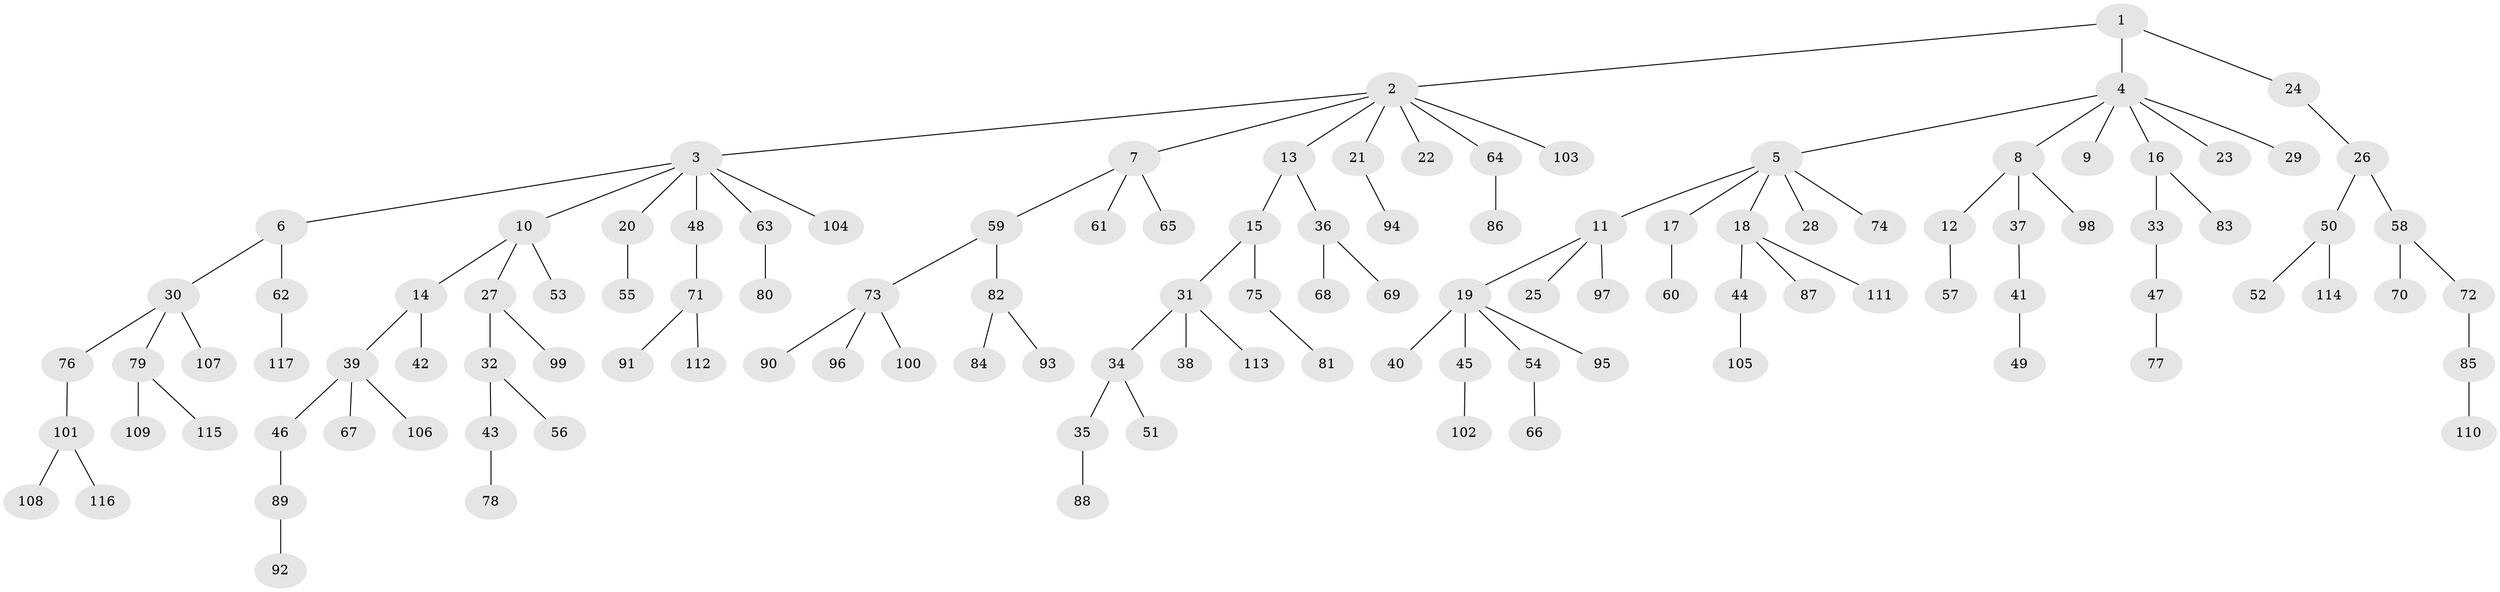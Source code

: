// Generated by graph-tools (version 1.1) at 2025/53/03/09/25 04:53:45]
// undirected, 117 vertices, 116 edges
graph export_dot {
graph [start="1"]
  node [color=gray90,style=filled];
  1;
  2;
  3;
  4;
  5;
  6;
  7;
  8;
  9;
  10;
  11;
  12;
  13;
  14;
  15;
  16;
  17;
  18;
  19;
  20;
  21;
  22;
  23;
  24;
  25;
  26;
  27;
  28;
  29;
  30;
  31;
  32;
  33;
  34;
  35;
  36;
  37;
  38;
  39;
  40;
  41;
  42;
  43;
  44;
  45;
  46;
  47;
  48;
  49;
  50;
  51;
  52;
  53;
  54;
  55;
  56;
  57;
  58;
  59;
  60;
  61;
  62;
  63;
  64;
  65;
  66;
  67;
  68;
  69;
  70;
  71;
  72;
  73;
  74;
  75;
  76;
  77;
  78;
  79;
  80;
  81;
  82;
  83;
  84;
  85;
  86;
  87;
  88;
  89;
  90;
  91;
  92;
  93;
  94;
  95;
  96;
  97;
  98;
  99;
  100;
  101;
  102;
  103;
  104;
  105;
  106;
  107;
  108;
  109;
  110;
  111;
  112;
  113;
  114;
  115;
  116;
  117;
  1 -- 2;
  1 -- 4;
  1 -- 24;
  2 -- 3;
  2 -- 7;
  2 -- 13;
  2 -- 21;
  2 -- 22;
  2 -- 64;
  2 -- 103;
  3 -- 6;
  3 -- 10;
  3 -- 20;
  3 -- 48;
  3 -- 63;
  3 -- 104;
  4 -- 5;
  4 -- 8;
  4 -- 9;
  4 -- 16;
  4 -- 23;
  4 -- 29;
  5 -- 11;
  5 -- 17;
  5 -- 18;
  5 -- 28;
  5 -- 74;
  6 -- 30;
  6 -- 62;
  7 -- 59;
  7 -- 61;
  7 -- 65;
  8 -- 12;
  8 -- 37;
  8 -- 98;
  10 -- 14;
  10 -- 27;
  10 -- 53;
  11 -- 19;
  11 -- 25;
  11 -- 97;
  12 -- 57;
  13 -- 15;
  13 -- 36;
  14 -- 39;
  14 -- 42;
  15 -- 31;
  15 -- 75;
  16 -- 33;
  16 -- 83;
  17 -- 60;
  18 -- 44;
  18 -- 87;
  18 -- 111;
  19 -- 40;
  19 -- 45;
  19 -- 54;
  19 -- 95;
  20 -- 55;
  21 -- 94;
  24 -- 26;
  26 -- 50;
  26 -- 58;
  27 -- 32;
  27 -- 99;
  30 -- 76;
  30 -- 79;
  30 -- 107;
  31 -- 34;
  31 -- 38;
  31 -- 113;
  32 -- 43;
  32 -- 56;
  33 -- 47;
  34 -- 35;
  34 -- 51;
  35 -- 88;
  36 -- 68;
  36 -- 69;
  37 -- 41;
  39 -- 46;
  39 -- 67;
  39 -- 106;
  41 -- 49;
  43 -- 78;
  44 -- 105;
  45 -- 102;
  46 -- 89;
  47 -- 77;
  48 -- 71;
  50 -- 52;
  50 -- 114;
  54 -- 66;
  58 -- 70;
  58 -- 72;
  59 -- 73;
  59 -- 82;
  62 -- 117;
  63 -- 80;
  64 -- 86;
  71 -- 91;
  71 -- 112;
  72 -- 85;
  73 -- 90;
  73 -- 96;
  73 -- 100;
  75 -- 81;
  76 -- 101;
  79 -- 109;
  79 -- 115;
  82 -- 84;
  82 -- 93;
  85 -- 110;
  89 -- 92;
  101 -- 108;
  101 -- 116;
}
